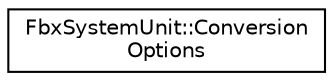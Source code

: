 digraph "クラス階層図"
{
  edge [fontname="Helvetica",fontsize="10",labelfontname="Helvetica",labelfontsize="10"];
  node [fontname="Helvetica",fontsize="10",shape=record];
  rankdir="LR";
  Node0 [label="FbxSystemUnit::Conversion\lOptions",height=0.2,width=0.4,color="black", fillcolor="white", style="filled",URL="$struct_fbx_system_unit_1_1_conversion_options.html"];
}
